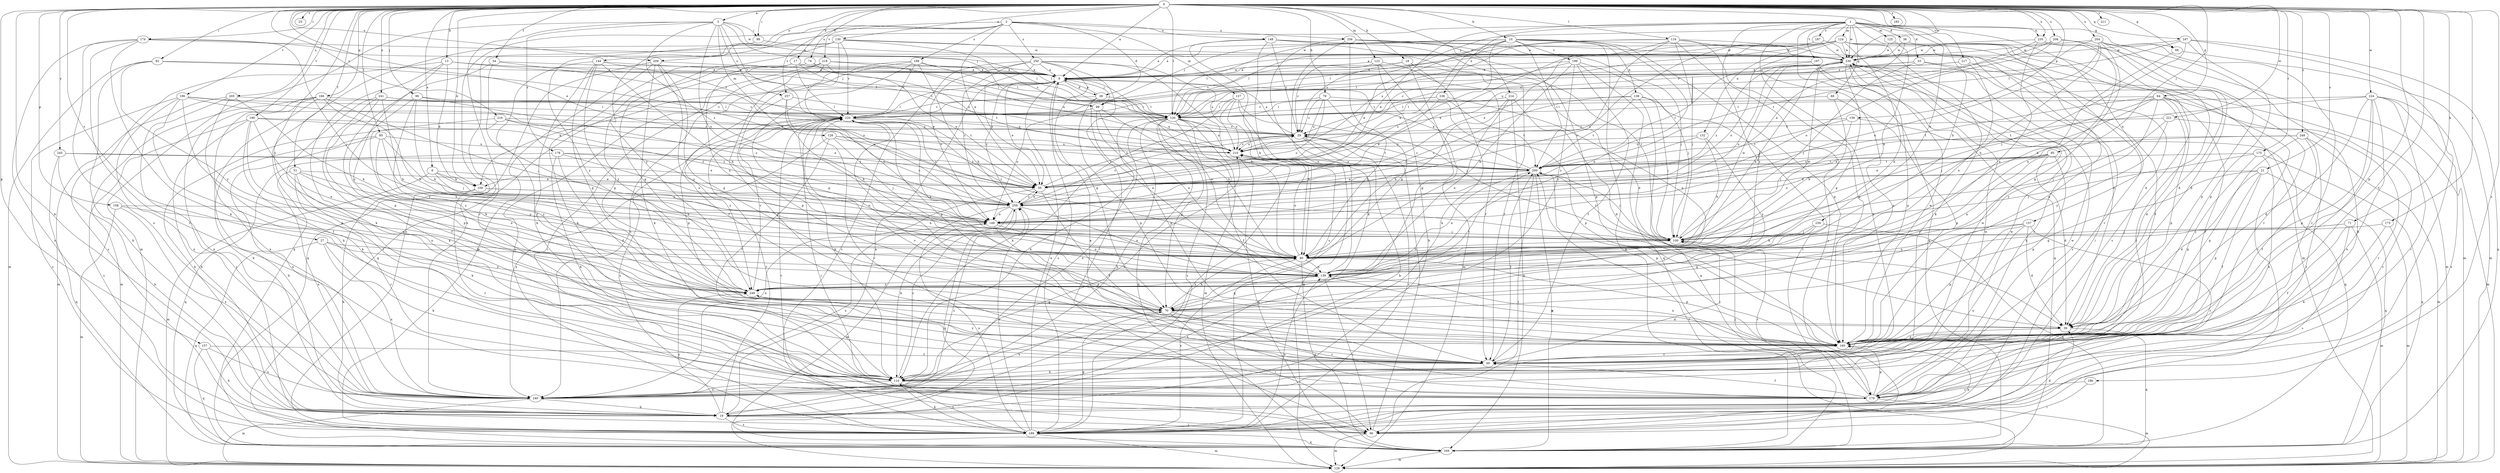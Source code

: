 strict digraph  {
0;
1;
2;
3;
6;
9;
10;
13;
17;
18;
19;
21;
25;
27;
29;
33;
36;
38;
39;
50;
51;
54;
60;
64;
66;
68;
70;
71;
74;
78;
80;
82;
85;
89;
90;
95;
96;
99;
100;
109;
110;
116;
120;
123;
124;
125;
127;
128;
129;
130;
132;
137;
138;
139;
144;
148;
149;
157;
158;
159;
160;
166;
167;
169;
173;
174;
175;
178;
179;
183;
186;
187;
188;
189;
190;
196;
197;
199;
200;
204;
205;
208;
209;
210;
211;
214;
216;
217;
218;
220;
221;
224;
230;
235;
236;
239;
240;
241;
245;
248;
249;
250;
256;
257;
259;
0 -> 3  [label=a];
0 -> 6  [label=a];
0 -> 9  [label=a];
0 -> 10  [label=b];
0 -> 13  [label=b];
0 -> 17  [label=b];
0 -> 18  [label=b];
0 -> 19  [label=b];
0 -> 21  [label=c];
0 -> 25  [label=c];
0 -> 27  [label=c];
0 -> 50  [label=e];
0 -> 51  [label=f];
0 -> 54  [label=f];
0 -> 60  [label=f];
0 -> 64  [label=g];
0 -> 66  [label=g];
0 -> 71  [label=h];
0 -> 74  [label=h];
0 -> 78  [label=h];
0 -> 80  [label=h];
0 -> 82  [label=i];
0 -> 85  [label=i];
0 -> 89  [label=i];
0 -> 95  [label=j];
0 -> 96  [label=j];
0 -> 99  [label=j];
0 -> 109  [label=k];
0 -> 116  [label=l];
0 -> 120  [label=l];
0 -> 123  [label=m];
0 -> 130  [label=n];
0 -> 144  [label=o];
0 -> 157  [label=p];
0 -> 158  [label=p];
0 -> 159  [label=p];
0 -> 160  [label=p];
0 -> 166  [label=q];
0 -> 167  [label=q];
0 -> 173  [label=r];
0 -> 174  [label=r];
0 -> 175  [label=r];
0 -> 183  [label=s];
0 -> 186  [label=s];
0 -> 190  [label=t];
0 -> 196  [label=t];
0 -> 204  [label=u];
0 -> 205  [label=u];
0 -> 208  [label=u];
0 -> 209  [label=u];
0 -> 211  [label=v];
0 -> 214  [label=v];
0 -> 216  [label=v];
0 -> 217  [label=v];
0 -> 221  [label=w];
0 -> 224  [label=w];
0 -> 230  [label=w];
0 -> 235  [label=x];
0 -> 241  [label=y];
0 -> 245  [label=y];
0 -> 248  [label=y];
0 -> 249  [label=y];
1 -> 33  [label=d];
1 -> 36  [label=d];
1 -> 50  [label=e];
1 -> 66  [label=g];
1 -> 68  [label=g];
1 -> 80  [label=h];
1 -> 124  [label=m];
1 -> 125  [label=m];
1 -> 132  [label=n];
1 -> 137  [label=n];
1 -> 169  [label=q];
1 -> 187  [label=s];
1 -> 197  [label=t];
1 -> 209  [label=u];
1 -> 230  [label=w];
1 -> 235  [label=x];
1 -> 236  [label=x];
1 -> 239  [label=x];
1 -> 240  [label=x];
1 -> 249  [label=y];
2 -> 38  [label=d];
2 -> 50  [label=e];
2 -> 127  [label=m];
2 -> 148  [label=o];
2 -> 188  [label=s];
2 -> 189  [label=s];
2 -> 218  [label=v];
2 -> 249  [label=y];
2 -> 250  [label=z];
2 -> 256  [label=z];
2 -> 257  [label=z];
3 -> 89  [label=i];
3 -> 99  [label=j];
3 -> 128  [label=m];
3 -> 129  [label=m];
3 -> 149  [label=o];
3 -> 178  [label=r];
3 -> 179  [label=r];
3 -> 220  [label=v];
3 -> 230  [label=w];
3 -> 257  [label=z];
3 -> 259  [label=z];
6 -> 50  [label=e];
6 -> 80  [label=h];
6 -> 109  [label=k];
6 -> 129  [label=m];
6 -> 149  [label=o];
9 -> 38  [label=d];
9 -> 50  [label=e];
9 -> 99  [label=j];
9 -> 109  [label=k];
9 -> 189  [label=s];
9 -> 220  [label=v];
9 -> 259  [label=z];
10 -> 9  [label=a];
10 -> 39  [label=d];
10 -> 50  [label=e];
10 -> 99  [label=j];
10 -> 109  [label=k];
10 -> 120  [label=l];
10 -> 138  [label=n];
10 -> 139  [label=n];
10 -> 160  [label=p];
10 -> 169  [label=q];
10 -> 199  [label=t];
10 -> 200  [label=t];
10 -> 259  [label=z];
13 -> 9  [label=a];
13 -> 99  [label=j];
13 -> 109  [label=k];
13 -> 110  [label=k];
13 -> 120  [label=l];
13 -> 189  [label=s];
13 -> 249  [label=y];
17 -> 9  [label=a];
17 -> 110  [label=k];
17 -> 120  [label=l];
17 -> 139  [label=n];
17 -> 210  [label=u];
17 -> 220  [label=v];
18 -> 9  [label=a];
18 -> 60  [label=f];
18 -> 70  [label=g];
18 -> 110  [label=k];
18 -> 220  [label=v];
19 -> 9  [label=a];
19 -> 90  [label=i];
19 -> 189  [label=s];
19 -> 210  [label=u];
19 -> 220  [label=v];
19 -> 230  [label=w];
19 -> 249  [label=y];
19 -> 259  [label=z];
21 -> 39  [label=d];
21 -> 50  [label=e];
21 -> 60  [label=f];
21 -> 70  [label=g];
21 -> 160  [label=p];
21 -> 169  [label=q];
27 -> 80  [label=h];
27 -> 110  [label=k];
27 -> 169  [label=q];
27 -> 240  [label=x];
27 -> 249  [label=y];
29 -> 9  [label=a];
29 -> 19  [label=b];
29 -> 189  [label=s];
29 -> 200  [label=t];
29 -> 210  [label=u];
33 -> 9  [label=a];
33 -> 90  [label=i];
33 -> 100  [label=j];
33 -> 120  [label=l];
33 -> 129  [label=m];
36 -> 50  [label=e];
36 -> 90  [label=i];
36 -> 230  [label=w];
38 -> 9  [label=a];
38 -> 120  [label=l];
38 -> 139  [label=n];
38 -> 160  [label=p];
38 -> 220  [label=v];
39 -> 160  [label=p];
39 -> 169  [label=q];
50 -> 29  [label=c];
50 -> 60  [label=f];
50 -> 240  [label=x];
50 -> 259  [label=z];
51 -> 50  [label=e];
51 -> 80  [label=h];
51 -> 110  [label=k];
51 -> 139  [label=n];
51 -> 179  [label=r];
51 -> 240  [label=x];
54 -> 9  [label=a];
54 -> 50  [label=e];
54 -> 149  [label=o];
54 -> 160  [label=p];
60 -> 100  [label=j];
60 -> 110  [label=k];
60 -> 200  [label=t];
60 -> 220  [label=v];
60 -> 249  [label=y];
64 -> 39  [label=d];
64 -> 60  [label=f];
64 -> 100  [label=j];
64 -> 120  [label=l];
64 -> 149  [label=o];
64 -> 160  [label=p];
64 -> 189  [label=s];
64 -> 200  [label=t];
64 -> 249  [label=y];
66 -> 80  [label=h];
66 -> 129  [label=m];
68 -> 80  [label=h];
68 -> 120  [label=l];
68 -> 160  [label=p];
70 -> 39  [label=d];
70 -> 80  [label=h];
70 -> 90  [label=i];
70 -> 179  [label=r];
70 -> 220  [label=v];
70 -> 240  [label=x];
71 -> 60  [label=f];
71 -> 80  [label=h];
71 -> 100  [label=j];
71 -> 129  [label=m];
71 -> 189  [label=s];
74 -> 9  [label=a];
74 -> 50  [label=e];
74 -> 70  [label=g];
78 -> 29  [label=c];
78 -> 80  [label=h];
78 -> 160  [label=p];
78 -> 210  [label=u];
78 -> 220  [label=v];
78 -> 259  [label=z];
80 -> 139  [label=n];
80 -> 160  [label=p];
80 -> 169  [label=q];
80 -> 189  [label=s];
80 -> 210  [label=u];
80 -> 230  [label=w];
82 -> 9  [label=a];
82 -> 19  [label=b];
82 -> 50  [label=e];
82 -> 129  [label=m];
82 -> 249  [label=y];
85 -> 19  [label=b];
85 -> 80  [label=h];
85 -> 100  [label=j];
85 -> 210  [label=u];
85 -> 240  [label=x];
85 -> 249  [label=y];
89 -> 230  [label=w];
89 -> 249  [label=y];
90 -> 29  [label=c];
90 -> 39  [label=d];
90 -> 129  [label=m];
90 -> 220  [label=v];
95 -> 39  [label=d];
95 -> 50  [label=e];
95 -> 139  [label=n];
95 -> 149  [label=o];
95 -> 160  [label=p];
95 -> 200  [label=t];
96 -> 80  [label=h];
96 -> 160  [label=p];
96 -> 220  [label=v];
96 -> 249  [label=y];
96 -> 259  [label=z];
99 -> 80  [label=h];
99 -> 139  [label=n];
99 -> 149  [label=o];
99 -> 160  [label=p];
99 -> 210  [label=u];
100 -> 80  [label=h];
100 -> 179  [label=r];
100 -> 200  [label=t];
100 -> 220  [label=v];
100 -> 230  [label=w];
109 -> 19  [label=b];
109 -> 80  [label=h];
109 -> 149  [label=o];
109 -> 179  [label=r];
110 -> 179  [label=r];
110 -> 189  [label=s];
110 -> 210  [label=u];
110 -> 230  [label=w];
110 -> 240  [label=x];
110 -> 259  [label=z];
116 -> 29  [label=c];
116 -> 39  [label=d];
116 -> 50  [label=e];
116 -> 100  [label=j];
116 -> 149  [label=o];
116 -> 160  [label=p];
116 -> 189  [label=s];
116 -> 210  [label=u];
116 -> 230  [label=w];
120 -> 19  [label=b];
120 -> 29  [label=c];
120 -> 60  [label=f];
120 -> 70  [label=g];
120 -> 110  [label=k];
120 -> 129  [label=m];
120 -> 169  [label=q];
120 -> 189  [label=s];
120 -> 210  [label=u];
120 -> 240  [label=x];
123 -> 9  [label=a];
123 -> 19  [label=b];
123 -> 29  [label=c];
123 -> 60  [label=f];
123 -> 129  [label=m];
124 -> 9  [label=a];
124 -> 29  [label=c];
124 -> 50  [label=e];
124 -> 110  [label=k];
124 -> 120  [label=l];
124 -> 129  [label=m];
124 -> 139  [label=n];
124 -> 149  [label=o];
124 -> 160  [label=p];
124 -> 230  [label=w];
125 -> 179  [label=r];
125 -> 189  [label=s];
125 -> 230  [label=w];
127 -> 80  [label=h];
127 -> 100  [label=j];
127 -> 110  [label=k];
127 -> 120  [label=l];
127 -> 129  [label=m];
127 -> 210  [label=u];
128 -> 60  [label=f];
128 -> 100  [label=j];
128 -> 200  [label=t];
128 -> 210  [label=u];
128 -> 240  [label=x];
128 -> 259  [label=z];
129 -> 200  [label=t];
130 -> 29  [label=c];
130 -> 70  [label=g];
130 -> 120  [label=l];
130 -> 149  [label=o];
130 -> 169  [label=q];
130 -> 220  [label=v];
130 -> 230  [label=w];
130 -> 240  [label=x];
132 -> 80  [label=h];
132 -> 210  [label=u];
132 -> 249  [label=y];
132 -> 259  [label=z];
137 -> 39  [label=d];
137 -> 100  [label=j];
137 -> 139  [label=n];
137 -> 160  [label=p];
137 -> 179  [label=r];
137 -> 240  [label=x];
138 -> 100  [label=j];
138 -> 169  [label=q];
138 -> 179  [label=r];
138 -> 200  [label=t];
138 -> 220  [label=v];
138 -> 259  [label=z];
139 -> 9  [label=a];
139 -> 70  [label=g];
139 -> 90  [label=i];
139 -> 160  [label=p];
139 -> 220  [label=v];
139 -> 240  [label=x];
139 -> 249  [label=y];
144 -> 9  [label=a];
144 -> 60  [label=f];
144 -> 70  [label=g];
144 -> 80  [label=h];
144 -> 110  [label=k];
144 -> 220  [label=v];
144 -> 249  [label=y];
148 -> 9  [label=a];
148 -> 29  [label=c];
148 -> 39  [label=d];
148 -> 80  [label=h];
148 -> 100  [label=j];
148 -> 189  [label=s];
148 -> 230  [label=w];
149 -> 100  [label=j];
149 -> 139  [label=n];
149 -> 160  [label=p];
149 -> 240  [label=x];
157 -> 19  [label=b];
157 -> 60  [label=f];
157 -> 169  [label=q];
157 -> 240  [label=x];
158 -> 129  [label=m];
158 -> 139  [label=n];
158 -> 149  [label=o];
158 -> 240  [label=x];
159 -> 29  [label=c];
159 -> 100  [label=j];
159 -> 169  [label=q];
159 -> 200  [label=t];
160 -> 60  [label=f];
160 -> 139  [label=n];
160 -> 230  [label=w];
166 -> 19  [label=b];
166 -> 80  [label=h];
166 -> 90  [label=i];
166 -> 100  [label=j];
166 -> 129  [label=m];
166 -> 220  [label=v];
166 -> 240  [label=x];
167 -> 90  [label=i];
167 -> 100  [label=j];
167 -> 160  [label=p];
167 -> 169  [label=q];
167 -> 220  [label=v];
167 -> 230  [label=w];
169 -> 129  [label=m];
173 -> 100  [label=j];
173 -> 110  [label=k];
173 -> 129  [label=m];
174 -> 100  [label=j];
174 -> 110  [label=k];
174 -> 120  [label=l];
174 -> 179  [label=r];
174 -> 189  [label=s];
174 -> 230  [label=w];
174 -> 240  [label=x];
175 -> 100  [label=j];
175 -> 110  [label=k];
175 -> 160  [label=p];
175 -> 169  [label=q];
175 -> 200  [label=t];
178 -> 39  [label=d];
178 -> 110  [label=k];
178 -> 149  [label=o];
178 -> 169  [label=q];
178 -> 200  [label=t];
178 -> 259  [label=z];
179 -> 9  [label=a];
179 -> 60  [label=f];
179 -> 100  [label=j];
179 -> 129  [label=m];
179 -> 160  [label=p];
179 -> 220  [label=v];
179 -> 230  [label=w];
186 -> 90  [label=i];
186 -> 179  [label=r];
187 -> 90  [label=i];
187 -> 120  [label=l];
187 -> 230  [label=w];
187 -> 259  [label=z];
188 -> 9  [label=a];
188 -> 70  [label=g];
188 -> 80  [label=h];
188 -> 120  [label=l];
188 -> 160  [label=p];
188 -> 220  [label=v];
188 -> 240  [label=x];
189 -> 9  [label=a];
189 -> 70  [label=g];
189 -> 110  [label=k];
189 -> 129  [label=m];
189 -> 139  [label=n];
189 -> 149  [label=o];
189 -> 160  [label=p];
189 -> 169  [label=q];
189 -> 259  [label=z];
190 -> 19  [label=b];
190 -> 29  [label=c];
190 -> 110  [label=k];
190 -> 139  [label=n];
190 -> 160  [label=p];
190 -> 189  [label=s];
190 -> 259  [label=z];
196 -> 50  [label=e];
196 -> 110  [label=k];
196 -> 120  [label=l];
196 -> 160  [label=p];
196 -> 189  [label=s];
196 -> 200  [label=t];
196 -> 240  [label=x];
197 -> 9  [label=a];
197 -> 160  [label=p];
197 -> 169  [label=q];
197 -> 189  [label=s];
199 -> 9  [label=a];
199 -> 29  [label=c];
199 -> 60  [label=f];
199 -> 80  [label=h];
199 -> 100  [label=j];
199 -> 169  [label=q];
199 -> 249  [label=y];
200 -> 9  [label=a];
200 -> 29  [label=c];
200 -> 50  [label=e];
200 -> 90  [label=i];
200 -> 100  [label=j];
200 -> 139  [label=n];
200 -> 160  [label=p];
200 -> 169  [label=q];
200 -> 210  [label=u];
204 -> 19  [label=b];
204 -> 39  [label=d];
204 -> 70  [label=g];
204 -> 80  [label=h];
204 -> 120  [label=l];
204 -> 149  [label=o];
204 -> 160  [label=p];
204 -> 179  [label=r];
204 -> 230  [label=w];
205 -> 60  [label=f];
205 -> 80  [label=h];
205 -> 120  [label=l];
205 -> 129  [label=m];
205 -> 240  [label=x];
208 -> 139  [label=n];
208 -> 149  [label=o];
208 -> 179  [label=r];
208 -> 210  [label=u];
208 -> 230  [label=w];
209 -> 9  [label=a];
209 -> 60  [label=f];
209 -> 70  [label=g];
209 -> 110  [label=k];
209 -> 169  [label=q];
209 -> 189  [label=s];
210 -> 29  [label=c];
210 -> 169  [label=q];
210 -> 200  [label=t];
214 -> 39  [label=d];
214 -> 80  [label=h];
214 -> 120  [label=l];
214 -> 139  [label=n];
214 -> 169  [label=q];
216 -> 19  [label=b];
216 -> 29  [label=c];
216 -> 50  [label=e];
216 -> 249  [label=y];
216 -> 259  [label=z];
217 -> 9  [label=a];
217 -> 60  [label=f];
217 -> 120  [label=l];
217 -> 139  [label=n];
218 -> 9  [label=a];
218 -> 60  [label=f];
218 -> 90  [label=i];
218 -> 169  [label=q];
218 -> 189  [label=s];
218 -> 200  [label=t];
218 -> 210  [label=u];
220 -> 29  [label=c];
220 -> 70  [label=g];
220 -> 90  [label=i];
220 -> 110  [label=k];
220 -> 189  [label=s];
220 -> 249  [label=y];
220 -> 259  [label=z];
221 -> 29  [label=c];
221 -> 100  [label=j];
221 -> 179  [label=r];
221 -> 249  [label=y];
224 -> 39  [label=d];
224 -> 60  [label=f];
224 -> 120  [label=l];
224 -> 129  [label=m];
224 -> 160  [label=p];
224 -> 179  [label=r];
224 -> 189  [label=s];
224 -> 200  [label=t];
224 -> 240  [label=x];
230 -> 9  [label=a];
230 -> 70  [label=g];
230 -> 80  [label=h];
230 -> 149  [label=o];
230 -> 160  [label=p];
230 -> 179  [label=r];
230 -> 200  [label=t];
230 -> 259  [label=z];
235 -> 39  [label=d];
235 -> 129  [label=m];
235 -> 139  [label=n];
235 -> 200  [label=t];
235 -> 230  [label=w];
236 -> 50  [label=e];
236 -> 120  [label=l];
236 -> 139  [label=n];
236 -> 200  [label=t];
236 -> 220  [label=v];
239 -> 70  [label=g];
239 -> 80  [label=h];
239 -> 100  [label=j];
239 -> 169  [label=q];
240 -> 19  [label=b];
240 -> 129  [label=m];
240 -> 230  [label=w];
241 -> 60  [label=f];
241 -> 80  [label=h];
241 -> 110  [label=k];
241 -> 120  [label=l];
241 -> 179  [label=r];
241 -> 210  [label=u];
245 -> 19  [label=b];
245 -> 50  [label=e];
245 -> 169  [label=q];
245 -> 200  [label=t];
248 -> 50  [label=e];
248 -> 60  [label=f];
248 -> 129  [label=m];
248 -> 160  [label=p];
248 -> 179  [label=r];
248 -> 210  [label=u];
249 -> 70  [label=g];
249 -> 200  [label=t];
249 -> 220  [label=v];
250 -> 9  [label=a];
250 -> 50  [label=e];
250 -> 70  [label=g];
250 -> 80  [label=h];
250 -> 90  [label=i];
250 -> 149  [label=o];
250 -> 189  [label=s];
250 -> 210  [label=u];
250 -> 259  [label=z];
256 -> 70  [label=g];
256 -> 100  [label=j];
256 -> 110  [label=k];
256 -> 139  [label=n];
256 -> 160  [label=p];
256 -> 230  [label=w];
257 -> 80  [label=h];
257 -> 120  [label=l];
257 -> 149  [label=o];
257 -> 160  [label=p];
259 -> 29  [label=c];
259 -> 50  [label=e];
259 -> 110  [label=k];
259 -> 129  [label=m];
259 -> 139  [label=n];
259 -> 149  [label=o];
259 -> 169  [label=q];
}
